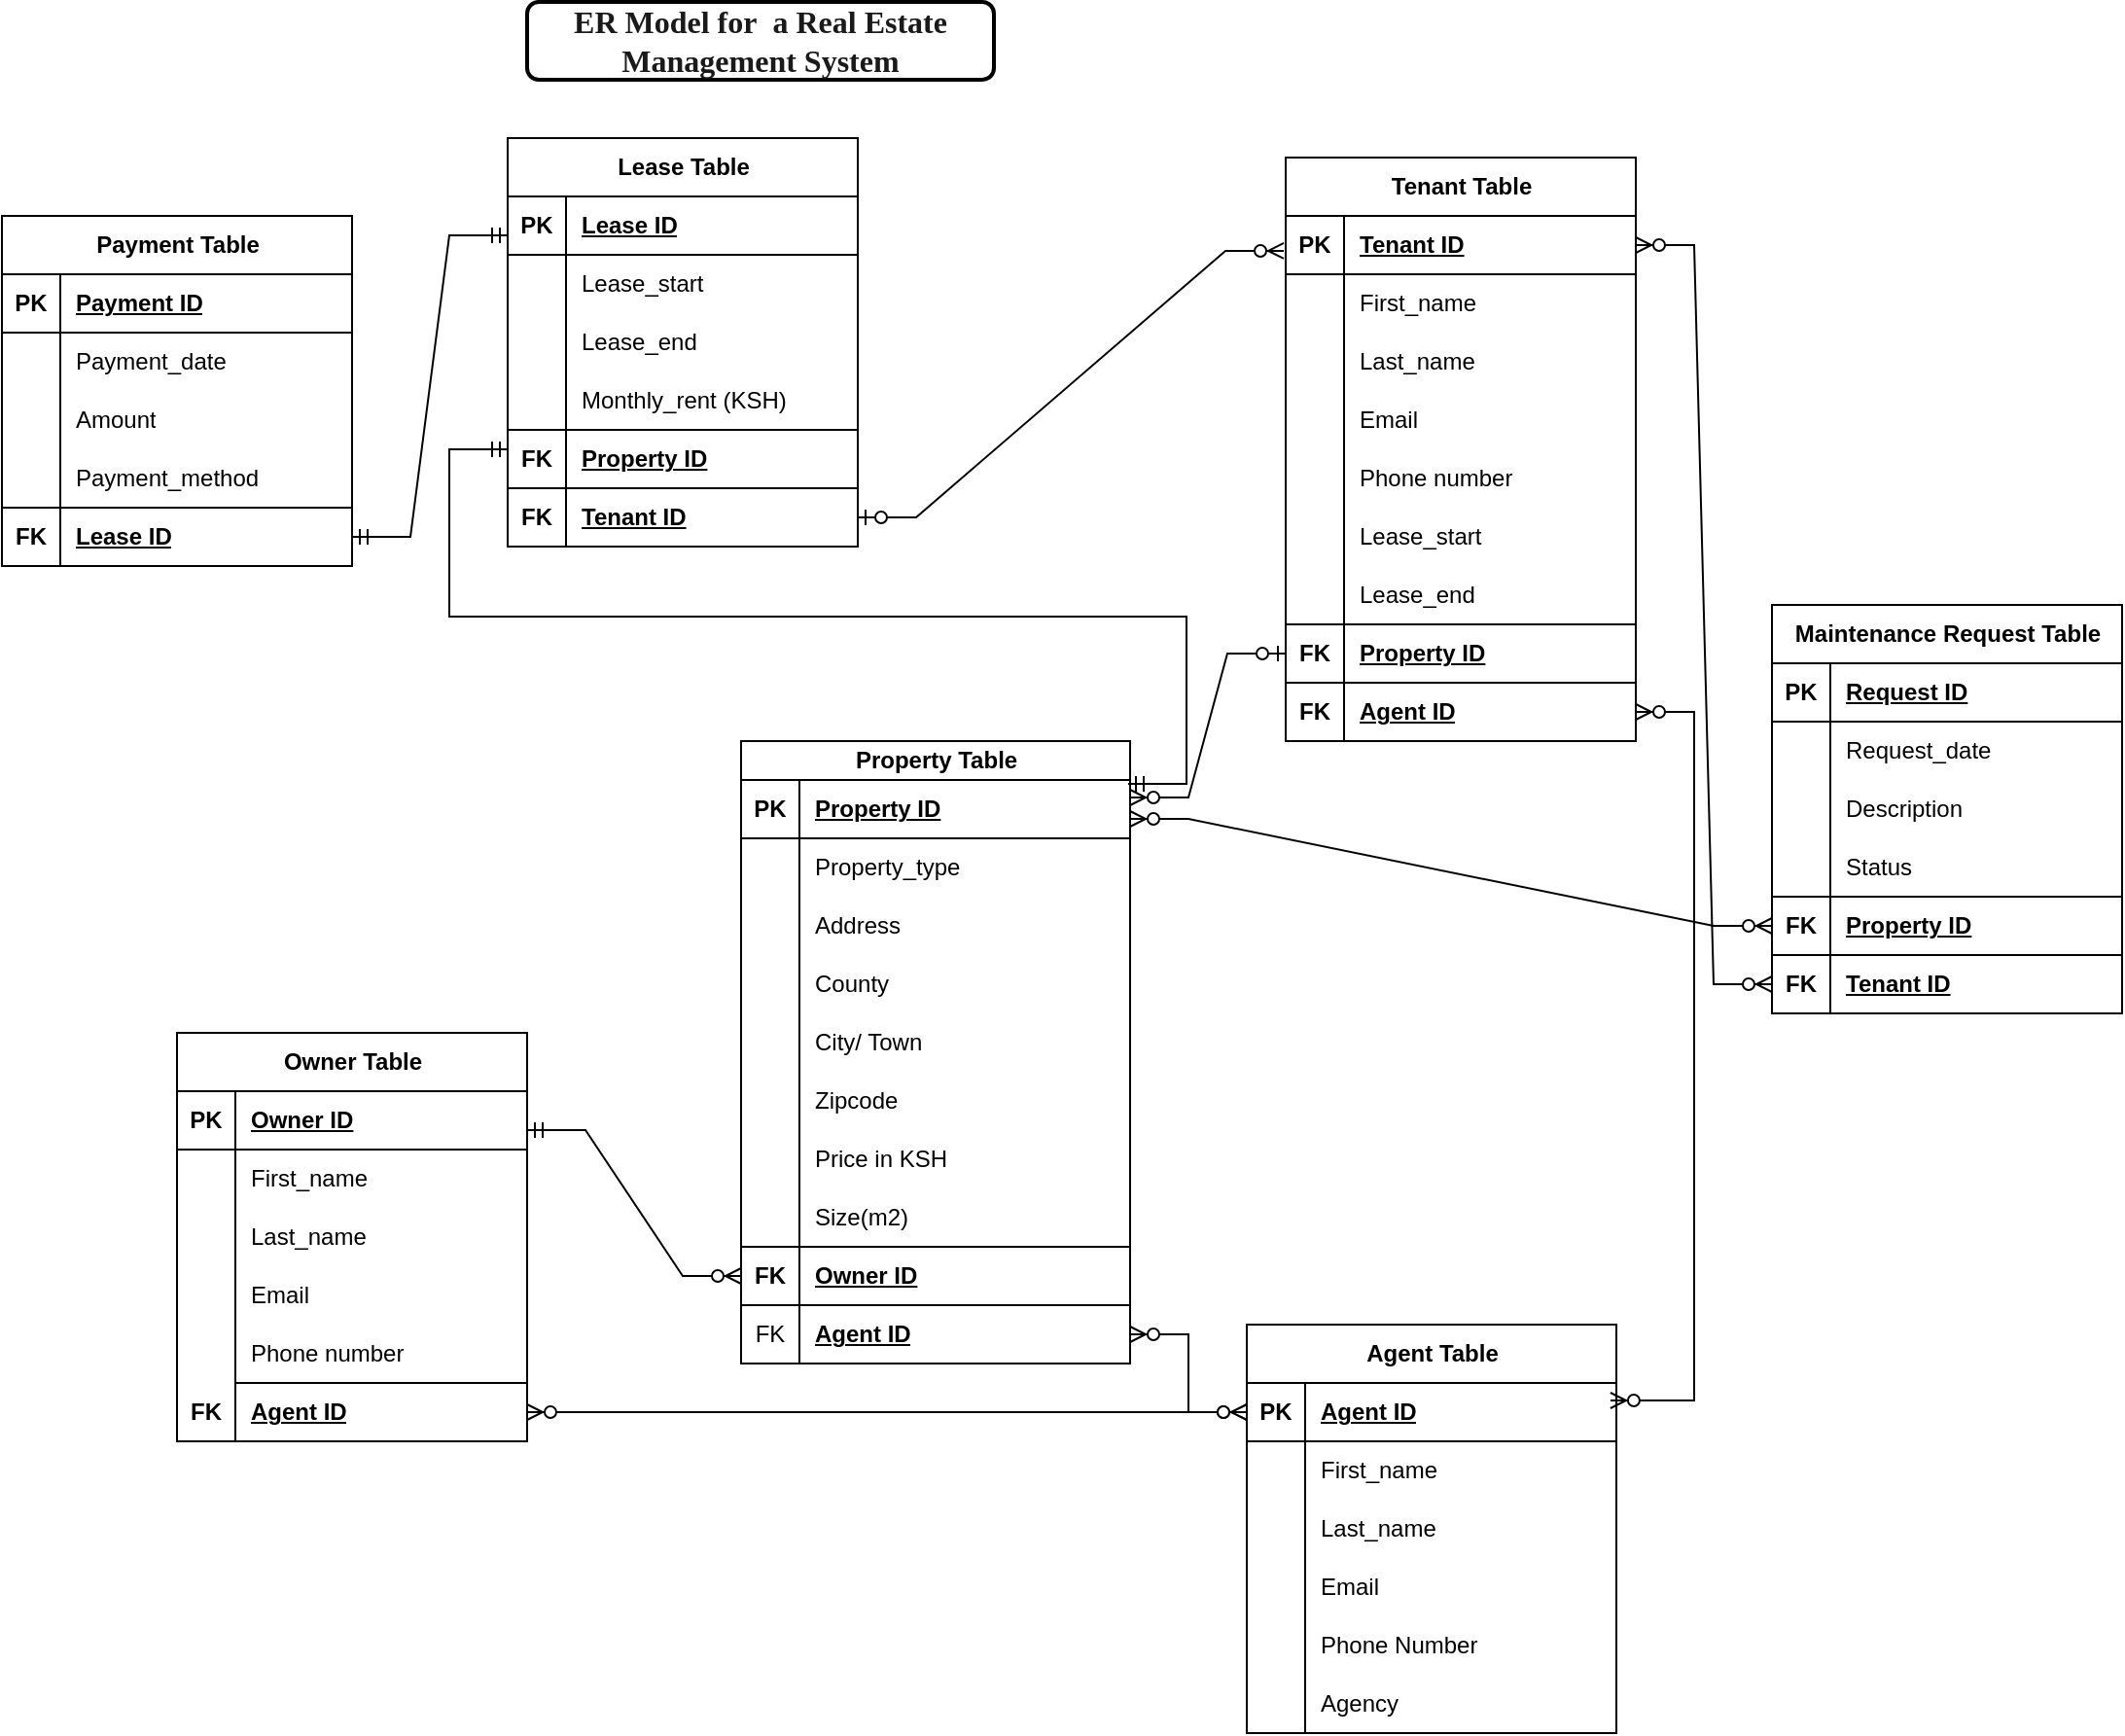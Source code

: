 <mxfile version="24.8.2">
  <diagram name="Page-1" id="UoeVk6RG-NFgn-PGUuKq">
    <mxGraphModel dx="1120" dy="3018" grid="1" gridSize="10" guides="1" tooltips="1" connect="1" arrows="1" fold="1" page="1" pageScale="1" pageWidth="1100" pageHeight="850" math="0" shadow="0">
      <root>
        <mxCell id="0" />
        <mxCell id="1" parent="0" />
        <mxCell id="qhLGTFf8GwA4wBO3YEkI-28" value="&lt;b&gt;&lt;font style=&quot;font-size: 16px;&quot; face=&quot;Times New Roman&quot; color=&quot;#1a1a1a&quot;&gt;ER Model for&amp;nbsp; a Real Estate Management System&lt;/font&gt;&lt;/b&gt;" style="text;align=center;html=1;verticalAlign=middle;whiteSpace=wrap;rounded=1;strokeColor=default;strokeWidth=2;" parent="1" vertex="1">
          <mxGeometry x="290" y="-2160" width="240" height="40" as="geometry" />
        </mxCell>
        <mxCell id="qhLGTFf8GwA4wBO3YEkI-51" value="" style="shape=tableRow;horizontal=0;startSize=0;swimlaneHead=0;swimlaneBody=0;fillColor=none;collapsible=0;dropTarget=0;points=[[0,0.5],[1,0.5]];portConstraint=eastwest;top=0;left=0;right=0;bottom=0;" parent="1" vertex="1">
          <mxGeometry x="550" y="-2130" width="180" height="30" as="geometry" />
        </mxCell>
        <mxCell id="qhLGTFf8GwA4wBO3YEkI-52" value="" style="shape=partialRectangle;connectable=0;fillColor=none;top=0;left=0;bottom=0;right=0;editable=1;overflow=hidden;whiteSpace=wrap;html=1;" parent="qhLGTFf8GwA4wBO3YEkI-51" vertex="1">
          <mxGeometry width="30" height="30" as="geometry">
            <mxRectangle width="30" height="30" as="alternateBounds" />
          </mxGeometry>
        </mxCell>
        <mxCell id="qhLGTFf8GwA4wBO3YEkI-54" value="" style="shape=tableRow;horizontal=0;startSize=0;swimlaneHead=0;swimlaneBody=0;fillColor=none;collapsible=0;dropTarget=0;points=[[0,0.5],[1,0.5]];portConstraint=eastwest;top=0;left=0;right=0;bottom=0;" parent="1" vertex="1">
          <mxGeometry x="600" y="-2060" width="180" height="30" as="geometry" />
        </mxCell>
        <mxCell id="qhLGTFf8GwA4wBO3YEkI-63" value="Property Table" style="shape=table;startSize=20;container=1;collapsible=1;childLayout=tableLayout;fixedRows=1;rowLines=0;fontStyle=1;align=center;resizeLast=1;html=1;" parent="1" vertex="1">
          <mxGeometry x="400" y="-1780" width="200" height="320" as="geometry" />
        </mxCell>
        <mxCell id="qhLGTFf8GwA4wBO3YEkI-257" value="" style="shape=tableRow;horizontal=0;startSize=0;swimlaneHead=0;swimlaneBody=0;fillColor=none;collapsible=0;dropTarget=0;points=[[0,0.5],[1,0.5]];portConstraint=eastwest;top=0;left=0;right=0;bottom=1;" parent="qhLGTFf8GwA4wBO3YEkI-63" vertex="1">
          <mxGeometry y="20" width="200" height="30" as="geometry" />
        </mxCell>
        <mxCell id="qhLGTFf8GwA4wBO3YEkI-258" value="PK" style="shape=partialRectangle;connectable=0;fillColor=none;top=0;left=0;bottom=0;right=0;fontStyle=1;overflow=hidden;whiteSpace=wrap;html=1;" parent="qhLGTFf8GwA4wBO3YEkI-257" vertex="1">
          <mxGeometry width="30" height="30" as="geometry">
            <mxRectangle width="30" height="30" as="alternateBounds" />
          </mxGeometry>
        </mxCell>
        <mxCell id="qhLGTFf8GwA4wBO3YEkI-259" value="Property ID" style="shape=partialRectangle;connectable=0;fillColor=none;top=0;left=0;bottom=0;right=0;align=left;spacingLeft=6;fontStyle=5;overflow=hidden;whiteSpace=wrap;html=1;" parent="qhLGTFf8GwA4wBO3YEkI-257" vertex="1">
          <mxGeometry x="30" width="170" height="30" as="geometry">
            <mxRectangle width="170" height="30" as="alternateBounds" />
          </mxGeometry>
        </mxCell>
        <mxCell id="qhLGTFf8GwA4wBO3YEkI-73" value="" style="shape=tableRow;horizontal=0;startSize=0;swimlaneHead=0;swimlaneBody=0;fillColor=none;collapsible=0;dropTarget=0;points=[[0,0.5],[1,0.5]];portConstraint=eastwest;top=0;left=0;right=0;bottom=0;" parent="qhLGTFf8GwA4wBO3YEkI-63" vertex="1">
          <mxGeometry y="50" width="200" height="30" as="geometry" />
        </mxCell>
        <mxCell id="qhLGTFf8GwA4wBO3YEkI-74" value="" style="shape=partialRectangle;connectable=0;fillColor=none;top=0;left=0;bottom=0;right=0;editable=1;overflow=hidden;whiteSpace=wrap;html=1;" parent="qhLGTFf8GwA4wBO3YEkI-73" vertex="1">
          <mxGeometry width="30" height="30" as="geometry">
            <mxRectangle width="30" height="30" as="alternateBounds" />
          </mxGeometry>
        </mxCell>
        <mxCell id="qhLGTFf8GwA4wBO3YEkI-75" value="Property_type" style="shape=partialRectangle;connectable=0;fillColor=none;top=0;left=0;bottom=0;right=0;align=left;spacingLeft=6;overflow=hidden;whiteSpace=wrap;html=1;" parent="qhLGTFf8GwA4wBO3YEkI-73" vertex="1">
          <mxGeometry x="30" width="170" height="30" as="geometry">
            <mxRectangle width="170" height="30" as="alternateBounds" />
          </mxGeometry>
        </mxCell>
        <mxCell id="qhLGTFf8GwA4wBO3YEkI-76" style="shape=tableRow;horizontal=0;startSize=0;swimlaneHead=0;swimlaneBody=0;fillColor=none;collapsible=0;dropTarget=0;points=[[0,0.5],[1,0.5]];portConstraint=eastwest;top=0;left=0;right=0;bottom=0;" parent="qhLGTFf8GwA4wBO3YEkI-63" vertex="1">
          <mxGeometry y="80" width="200" height="30" as="geometry" />
        </mxCell>
        <mxCell id="qhLGTFf8GwA4wBO3YEkI-77" style="shape=partialRectangle;connectable=0;fillColor=none;top=0;left=0;bottom=0;right=0;editable=1;overflow=hidden;whiteSpace=wrap;html=1;" parent="qhLGTFf8GwA4wBO3YEkI-76" vertex="1">
          <mxGeometry width="30" height="30" as="geometry">
            <mxRectangle width="30" height="30" as="alternateBounds" />
          </mxGeometry>
        </mxCell>
        <mxCell id="qhLGTFf8GwA4wBO3YEkI-78" value="Address" style="shape=partialRectangle;connectable=0;fillColor=none;top=0;left=0;bottom=0;right=0;align=left;spacingLeft=6;overflow=hidden;whiteSpace=wrap;html=1;" parent="qhLGTFf8GwA4wBO3YEkI-76" vertex="1">
          <mxGeometry x="30" width="170" height="30" as="geometry">
            <mxRectangle width="170" height="30" as="alternateBounds" />
          </mxGeometry>
        </mxCell>
        <mxCell id="qhLGTFf8GwA4wBO3YEkI-79" style="shape=tableRow;horizontal=0;startSize=0;swimlaneHead=0;swimlaneBody=0;fillColor=none;collapsible=0;dropTarget=0;points=[[0,0.5],[1,0.5]];portConstraint=eastwest;top=0;left=0;right=0;bottom=0;" parent="qhLGTFf8GwA4wBO3YEkI-63" vertex="1">
          <mxGeometry y="110" width="200" height="30" as="geometry" />
        </mxCell>
        <mxCell id="qhLGTFf8GwA4wBO3YEkI-80" style="shape=partialRectangle;connectable=0;fillColor=none;top=0;left=0;bottom=0;right=0;editable=1;overflow=hidden;whiteSpace=wrap;html=1;" parent="qhLGTFf8GwA4wBO3YEkI-79" vertex="1">
          <mxGeometry width="30" height="30" as="geometry">
            <mxRectangle width="30" height="30" as="alternateBounds" />
          </mxGeometry>
        </mxCell>
        <mxCell id="qhLGTFf8GwA4wBO3YEkI-81" value="County" style="shape=partialRectangle;connectable=0;fillColor=none;top=0;left=0;bottom=0;right=0;align=left;spacingLeft=6;overflow=hidden;whiteSpace=wrap;html=1;" parent="qhLGTFf8GwA4wBO3YEkI-79" vertex="1">
          <mxGeometry x="30" width="170" height="30" as="geometry">
            <mxRectangle width="170" height="30" as="alternateBounds" />
          </mxGeometry>
        </mxCell>
        <mxCell id="qhLGTFf8GwA4wBO3YEkI-94" style="shape=tableRow;horizontal=0;startSize=0;swimlaneHead=0;swimlaneBody=0;fillColor=none;collapsible=0;dropTarget=0;points=[[0,0.5],[1,0.5]];portConstraint=eastwest;top=0;left=0;right=0;bottom=0;" parent="qhLGTFf8GwA4wBO3YEkI-63" vertex="1">
          <mxGeometry y="140" width="200" height="30" as="geometry" />
        </mxCell>
        <mxCell id="qhLGTFf8GwA4wBO3YEkI-95" style="shape=partialRectangle;connectable=0;fillColor=none;top=0;left=0;bottom=0;right=0;editable=1;overflow=hidden;whiteSpace=wrap;html=1;" parent="qhLGTFf8GwA4wBO3YEkI-94" vertex="1">
          <mxGeometry width="30" height="30" as="geometry">
            <mxRectangle width="30" height="30" as="alternateBounds" />
          </mxGeometry>
        </mxCell>
        <mxCell id="qhLGTFf8GwA4wBO3YEkI-96" value="City/ Town" style="shape=partialRectangle;connectable=0;fillColor=none;top=0;left=0;bottom=0;right=0;align=left;spacingLeft=6;overflow=hidden;whiteSpace=wrap;html=1;" parent="qhLGTFf8GwA4wBO3YEkI-94" vertex="1">
          <mxGeometry x="30" width="170" height="30" as="geometry">
            <mxRectangle width="170" height="30" as="alternateBounds" />
          </mxGeometry>
        </mxCell>
        <mxCell id="qhLGTFf8GwA4wBO3YEkI-91" style="shape=tableRow;horizontal=0;startSize=0;swimlaneHead=0;swimlaneBody=0;fillColor=none;collapsible=0;dropTarget=0;points=[[0,0.5],[1,0.5]];portConstraint=eastwest;top=0;left=0;right=0;bottom=0;" parent="qhLGTFf8GwA4wBO3YEkI-63" vertex="1">
          <mxGeometry y="170" width="200" height="30" as="geometry" />
        </mxCell>
        <mxCell id="qhLGTFf8GwA4wBO3YEkI-92" style="shape=partialRectangle;connectable=0;fillColor=none;top=0;left=0;bottom=0;right=0;editable=1;overflow=hidden;whiteSpace=wrap;html=1;" parent="qhLGTFf8GwA4wBO3YEkI-91" vertex="1">
          <mxGeometry width="30" height="30" as="geometry">
            <mxRectangle width="30" height="30" as="alternateBounds" />
          </mxGeometry>
        </mxCell>
        <mxCell id="qhLGTFf8GwA4wBO3YEkI-93" value="Zipcode" style="shape=partialRectangle;connectable=0;fillColor=none;top=0;left=0;bottom=0;right=0;align=left;spacingLeft=6;overflow=hidden;whiteSpace=wrap;html=1;" parent="qhLGTFf8GwA4wBO3YEkI-91" vertex="1">
          <mxGeometry x="30" width="170" height="30" as="geometry">
            <mxRectangle width="170" height="30" as="alternateBounds" />
          </mxGeometry>
        </mxCell>
        <mxCell id="qhLGTFf8GwA4wBO3YEkI-88" style="shape=tableRow;horizontal=0;startSize=0;swimlaneHead=0;swimlaneBody=0;fillColor=none;collapsible=0;dropTarget=0;points=[[0,0.5],[1,0.5]];portConstraint=eastwest;top=0;left=0;right=0;bottom=0;" parent="qhLGTFf8GwA4wBO3YEkI-63" vertex="1">
          <mxGeometry y="200" width="200" height="30" as="geometry" />
        </mxCell>
        <mxCell id="qhLGTFf8GwA4wBO3YEkI-89" style="shape=partialRectangle;connectable=0;fillColor=none;top=0;left=0;bottom=0;right=0;editable=1;overflow=hidden;whiteSpace=wrap;html=1;" parent="qhLGTFf8GwA4wBO3YEkI-88" vertex="1">
          <mxGeometry width="30" height="30" as="geometry">
            <mxRectangle width="30" height="30" as="alternateBounds" />
          </mxGeometry>
        </mxCell>
        <mxCell id="qhLGTFf8GwA4wBO3YEkI-90" value="Price in KSH" style="shape=partialRectangle;connectable=0;fillColor=none;top=0;left=0;bottom=0;right=0;align=left;spacingLeft=6;overflow=hidden;whiteSpace=wrap;html=1;" parent="qhLGTFf8GwA4wBO3YEkI-88" vertex="1">
          <mxGeometry x="30" width="170" height="30" as="geometry">
            <mxRectangle width="170" height="30" as="alternateBounds" />
          </mxGeometry>
        </mxCell>
        <mxCell id="qhLGTFf8GwA4wBO3YEkI-85" style="shape=tableRow;horizontal=0;startSize=0;swimlaneHead=0;swimlaneBody=0;fillColor=none;collapsible=0;dropTarget=0;points=[[0,0.5],[1,0.5]];portConstraint=eastwest;top=0;left=0;right=0;bottom=0;" parent="qhLGTFf8GwA4wBO3YEkI-63" vertex="1">
          <mxGeometry y="230" width="200" height="30" as="geometry" />
        </mxCell>
        <mxCell id="qhLGTFf8GwA4wBO3YEkI-86" style="shape=partialRectangle;connectable=0;fillColor=none;top=0;left=0;bottom=0;right=0;editable=1;overflow=hidden;whiteSpace=wrap;html=1;" parent="qhLGTFf8GwA4wBO3YEkI-85" vertex="1">
          <mxGeometry width="30" height="30" as="geometry">
            <mxRectangle width="30" height="30" as="alternateBounds" />
          </mxGeometry>
        </mxCell>
        <mxCell id="qhLGTFf8GwA4wBO3YEkI-87" value="Size(m2)" style="shape=partialRectangle;connectable=0;fillColor=none;top=0;left=0;bottom=0;right=0;align=left;spacingLeft=6;overflow=hidden;whiteSpace=wrap;html=1;" parent="qhLGTFf8GwA4wBO3YEkI-85" vertex="1">
          <mxGeometry x="30" width="170" height="30" as="geometry">
            <mxRectangle width="170" height="30" as="alternateBounds" />
          </mxGeometry>
        </mxCell>
        <mxCell id="qhLGTFf8GwA4wBO3YEkI-156" style="shape=tableRow;horizontal=0;startSize=0;swimlaneHead=0;swimlaneBody=0;fillColor=none;collapsible=0;dropTarget=0;points=[[0,0.5],[1,0.5]];portConstraint=eastwest;top=0;left=0;right=0;bottom=0;" parent="qhLGTFf8GwA4wBO3YEkI-63" vertex="1">
          <mxGeometry y="260" width="200" height="30" as="geometry" />
        </mxCell>
        <mxCell id="qhLGTFf8GwA4wBO3YEkI-157" value="&lt;b&gt;FK&lt;/b&gt;" style="shape=partialRectangle;connectable=0;fillColor=none;top=1;left=0;bottom=0;right=0;editable=1;overflow=hidden;whiteSpace=wrap;html=1;" parent="qhLGTFf8GwA4wBO3YEkI-156" vertex="1">
          <mxGeometry width="30" height="30" as="geometry">
            <mxRectangle width="30" height="30" as="alternateBounds" />
          </mxGeometry>
        </mxCell>
        <mxCell id="qhLGTFf8GwA4wBO3YEkI-158" value="&lt;b&gt;&lt;u&gt;Owner ID&lt;/u&gt;&lt;/b&gt;" style="shape=partialRectangle;connectable=0;fillColor=none;top=1;left=0;bottom=0;right=0;align=left;spacingLeft=6;overflow=hidden;whiteSpace=wrap;html=1;" parent="qhLGTFf8GwA4wBO3YEkI-156" vertex="1">
          <mxGeometry x="30" width="170" height="30" as="geometry">
            <mxRectangle width="170" height="30" as="alternateBounds" />
          </mxGeometry>
        </mxCell>
        <mxCell id="qhLGTFf8GwA4wBO3YEkI-153" style="shape=tableRow;horizontal=0;startSize=0;swimlaneHead=0;swimlaneBody=0;fillColor=none;collapsible=0;dropTarget=0;points=[[0,0.5],[1,0.5]];portConstraint=eastwest;top=0;left=0;right=0;bottom=0;" parent="qhLGTFf8GwA4wBO3YEkI-63" vertex="1">
          <mxGeometry y="290" width="200" height="30" as="geometry" />
        </mxCell>
        <mxCell id="qhLGTFf8GwA4wBO3YEkI-154" value="FK" style="shape=partialRectangle;connectable=0;fillColor=none;top=1;left=0;bottom=0;right=0;editable=1;overflow=hidden;whiteSpace=wrap;html=1;" parent="qhLGTFf8GwA4wBO3YEkI-153" vertex="1">
          <mxGeometry width="30" height="30" as="geometry">
            <mxRectangle width="30" height="30" as="alternateBounds" />
          </mxGeometry>
        </mxCell>
        <mxCell id="qhLGTFf8GwA4wBO3YEkI-155" value="&lt;b&gt;&lt;u&gt;Agent ID&lt;/u&gt;&lt;/b&gt;" style="shape=partialRectangle;connectable=0;fillColor=none;top=1;left=0;bottom=0;right=0;align=left;spacingLeft=6;overflow=hidden;whiteSpace=wrap;html=1;" parent="qhLGTFf8GwA4wBO3YEkI-153" vertex="1">
          <mxGeometry x="30" width="170" height="30" as="geometry">
            <mxRectangle width="170" height="30" as="alternateBounds" />
          </mxGeometry>
        </mxCell>
        <mxCell id="qhLGTFf8GwA4wBO3YEkI-97" value="Owner Table" style="shape=table;startSize=30;container=1;collapsible=1;childLayout=tableLayout;fixedRows=1;rowLines=0;fontStyle=1;align=center;resizeLast=1;html=1;" parent="1" vertex="1">
          <mxGeometry x="110" y="-1630" width="180" height="210" as="geometry" />
        </mxCell>
        <mxCell id="qhLGTFf8GwA4wBO3YEkI-98" value="" style="shape=tableRow;horizontal=0;startSize=0;swimlaneHead=0;swimlaneBody=0;fillColor=none;collapsible=0;dropTarget=0;points=[[0,0.5],[1,0.5]];portConstraint=eastwest;top=0;left=0;right=0;bottom=1;" parent="qhLGTFf8GwA4wBO3YEkI-97" vertex="1">
          <mxGeometry y="30" width="180" height="30" as="geometry" />
        </mxCell>
        <mxCell id="qhLGTFf8GwA4wBO3YEkI-99" value="PK" style="shape=partialRectangle;connectable=0;fillColor=none;top=0;left=0;bottom=0;right=0;fontStyle=1;overflow=hidden;whiteSpace=wrap;html=1;" parent="qhLGTFf8GwA4wBO3YEkI-98" vertex="1">
          <mxGeometry width="30" height="30" as="geometry">
            <mxRectangle width="30" height="30" as="alternateBounds" />
          </mxGeometry>
        </mxCell>
        <mxCell id="qhLGTFf8GwA4wBO3YEkI-100" value="Owner ID" style="shape=partialRectangle;connectable=0;fillColor=none;top=0;left=0;bottom=0;right=0;align=left;spacingLeft=6;fontStyle=5;overflow=hidden;whiteSpace=wrap;html=1;" parent="qhLGTFf8GwA4wBO3YEkI-98" vertex="1">
          <mxGeometry x="30" width="150" height="30" as="geometry">
            <mxRectangle width="150" height="30" as="alternateBounds" />
          </mxGeometry>
        </mxCell>
        <mxCell id="qhLGTFf8GwA4wBO3YEkI-101" value="" style="shape=tableRow;horizontal=0;startSize=0;swimlaneHead=0;swimlaneBody=0;fillColor=none;collapsible=0;dropTarget=0;points=[[0,0.5],[1,0.5]];portConstraint=eastwest;top=0;left=0;right=0;bottom=0;" parent="qhLGTFf8GwA4wBO3YEkI-97" vertex="1">
          <mxGeometry y="60" width="180" height="30" as="geometry" />
        </mxCell>
        <mxCell id="qhLGTFf8GwA4wBO3YEkI-102" value="" style="shape=partialRectangle;connectable=0;fillColor=none;top=0;left=0;bottom=0;right=0;editable=1;overflow=hidden;whiteSpace=wrap;html=1;" parent="qhLGTFf8GwA4wBO3YEkI-101" vertex="1">
          <mxGeometry width="30" height="30" as="geometry">
            <mxRectangle width="30" height="30" as="alternateBounds" />
          </mxGeometry>
        </mxCell>
        <mxCell id="qhLGTFf8GwA4wBO3YEkI-103" value="First_name" style="shape=partialRectangle;connectable=0;fillColor=none;top=0;left=0;bottom=0;right=0;align=left;spacingLeft=6;overflow=hidden;whiteSpace=wrap;html=1;" parent="qhLGTFf8GwA4wBO3YEkI-101" vertex="1">
          <mxGeometry x="30" width="150" height="30" as="geometry">
            <mxRectangle width="150" height="30" as="alternateBounds" />
          </mxGeometry>
        </mxCell>
        <mxCell id="qhLGTFf8GwA4wBO3YEkI-104" value="" style="shape=tableRow;horizontal=0;startSize=0;swimlaneHead=0;swimlaneBody=0;fillColor=none;collapsible=0;dropTarget=0;points=[[0,0.5],[1,0.5]];portConstraint=eastwest;top=0;left=0;right=0;bottom=0;" parent="qhLGTFf8GwA4wBO3YEkI-97" vertex="1">
          <mxGeometry y="90" width="180" height="30" as="geometry" />
        </mxCell>
        <mxCell id="qhLGTFf8GwA4wBO3YEkI-105" value="" style="shape=partialRectangle;connectable=0;fillColor=none;top=0;left=0;bottom=0;right=0;editable=1;overflow=hidden;whiteSpace=wrap;html=1;" parent="qhLGTFf8GwA4wBO3YEkI-104" vertex="1">
          <mxGeometry width="30" height="30" as="geometry">
            <mxRectangle width="30" height="30" as="alternateBounds" />
          </mxGeometry>
        </mxCell>
        <mxCell id="qhLGTFf8GwA4wBO3YEkI-106" value="Last_name" style="shape=partialRectangle;connectable=0;fillColor=none;top=0;left=0;bottom=0;right=0;align=left;spacingLeft=6;overflow=hidden;whiteSpace=wrap;html=1;" parent="qhLGTFf8GwA4wBO3YEkI-104" vertex="1">
          <mxGeometry x="30" width="150" height="30" as="geometry">
            <mxRectangle width="150" height="30" as="alternateBounds" />
          </mxGeometry>
        </mxCell>
        <mxCell id="qhLGTFf8GwA4wBO3YEkI-107" value="" style="shape=tableRow;horizontal=0;startSize=0;swimlaneHead=0;swimlaneBody=0;fillColor=none;collapsible=0;dropTarget=0;points=[[0,0.5],[1,0.5]];portConstraint=eastwest;top=0;left=0;right=0;bottom=0;" parent="qhLGTFf8GwA4wBO3YEkI-97" vertex="1">
          <mxGeometry y="120" width="180" height="30" as="geometry" />
        </mxCell>
        <mxCell id="qhLGTFf8GwA4wBO3YEkI-108" value="" style="shape=partialRectangle;connectable=0;fillColor=none;top=0;left=0;bottom=0;right=0;editable=1;overflow=hidden;whiteSpace=wrap;html=1;" parent="qhLGTFf8GwA4wBO3YEkI-107" vertex="1">
          <mxGeometry width="30" height="30" as="geometry">
            <mxRectangle width="30" height="30" as="alternateBounds" />
          </mxGeometry>
        </mxCell>
        <mxCell id="qhLGTFf8GwA4wBO3YEkI-109" value="Email" style="shape=partialRectangle;connectable=0;fillColor=none;top=0;left=0;bottom=0;right=0;align=left;spacingLeft=6;overflow=hidden;whiteSpace=wrap;html=1;" parent="qhLGTFf8GwA4wBO3YEkI-107" vertex="1">
          <mxGeometry x="30" width="150" height="30" as="geometry">
            <mxRectangle width="150" height="30" as="alternateBounds" />
          </mxGeometry>
        </mxCell>
        <mxCell id="qhLGTFf8GwA4wBO3YEkI-116" style="shape=tableRow;horizontal=0;startSize=0;swimlaneHead=0;swimlaneBody=0;fillColor=none;collapsible=0;dropTarget=0;points=[[0,0.5],[1,0.5]];portConstraint=eastwest;top=0;left=0;right=0;bottom=0;" parent="qhLGTFf8GwA4wBO3YEkI-97" vertex="1">
          <mxGeometry y="150" width="180" height="30" as="geometry" />
        </mxCell>
        <mxCell id="qhLGTFf8GwA4wBO3YEkI-117" style="shape=partialRectangle;connectable=0;fillColor=none;top=0;left=0;bottom=0;right=0;editable=1;overflow=hidden;whiteSpace=wrap;html=1;" parent="qhLGTFf8GwA4wBO3YEkI-116" vertex="1">
          <mxGeometry width="30" height="30" as="geometry">
            <mxRectangle width="30" height="30" as="alternateBounds" />
          </mxGeometry>
        </mxCell>
        <mxCell id="qhLGTFf8GwA4wBO3YEkI-118" value="Phone number" style="shape=partialRectangle;connectable=0;fillColor=none;top=0;left=0;bottom=0;right=0;align=left;spacingLeft=6;overflow=hidden;whiteSpace=wrap;html=1;" parent="qhLGTFf8GwA4wBO3YEkI-116" vertex="1">
          <mxGeometry x="30" width="150" height="30" as="geometry">
            <mxRectangle width="150" height="30" as="alternateBounds" />
          </mxGeometry>
        </mxCell>
        <mxCell id="qhLGTFf8GwA4wBO3YEkI-119" style="shape=tableRow;horizontal=0;startSize=0;swimlaneHead=0;swimlaneBody=0;fillColor=none;collapsible=0;dropTarget=0;points=[[0,0.5],[1,0.5]];portConstraint=eastwest;top=0;left=0;right=0;bottom=0;" parent="qhLGTFf8GwA4wBO3YEkI-97" vertex="1">
          <mxGeometry y="180" width="180" height="30" as="geometry" />
        </mxCell>
        <mxCell id="qhLGTFf8GwA4wBO3YEkI-120" value="&lt;b&gt;FK&lt;/b&gt;" style="shape=partialRectangle;connectable=0;fillColor=none;top=0;left=0;bottom=0;right=0;editable=1;overflow=hidden;whiteSpace=wrap;html=1;" parent="qhLGTFf8GwA4wBO3YEkI-119" vertex="1">
          <mxGeometry width="30" height="30" as="geometry">
            <mxRectangle width="30" height="30" as="alternateBounds" />
          </mxGeometry>
        </mxCell>
        <mxCell id="qhLGTFf8GwA4wBO3YEkI-121" value="&lt;b&gt;&lt;u&gt;Agent ID&lt;/u&gt;&lt;/b&gt;" style="shape=partialRectangle;connectable=0;fillColor=none;top=1;left=0;bottom=0;right=0;align=left;spacingLeft=6;overflow=hidden;whiteSpace=wrap;html=1;" parent="qhLGTFf8GwA4wBO3YEkI-119" vertex="1">
          <mxGeometry x="30" width="150" height="30" as="geometry">
            <mxRectangle width="150" height="30" as="alternateBounds" />
          </mxGeometry>
        </mxCell>
        <mxCell id="qhLGTFf8GwA4wBO3YEkI-125" value="Tenant Table" style="shape=table;startSize=30;container=1;collapsible=1;childLayout=tableLayout;fixedRows=1;rowLines=0;fontStyle=1;align=center;resizeLast=1;html=1;" parent="1" vertex="1">
          <mxGeometry x="680" y="-2080" width="180" height="300" as="geometry" />
        </mxCell>
        <mxCell id="qhLGTFf8GwA4wBO3YEkI-126" value="" style="shape=tableRow;horizontal=0;startSize=0;swimlaneHead=0;swimlaneBody=0;fillColor=none;collapsible=0;dropTarget=0;points=[[0,0.5],[1,0.5]];portConstraint=eastwest;top=0;left=0;right=0;bottom=1;" parent="qhLGTFf8GwA4wBO3YEkI-125" vertex="1">
          <mxGeometry y="30" width="180" height="30" as="geometry" />
        </mxCell>
        <mxCell id="qhLGTFf8GwA4wBO3YEkI-127" value="PK" style="shape=partialRectangle;connectable=0;fillColor=none;top=0;left=0;bottom=0;right=0;fontStyle=1;overflow=hidden;whiteSpace=wrap;html=1;" parent="qhLGTFf8GwA4wBO3YEkI-126" vertex="1">
          <mxGeometry width="30" height="30" as="geometry">
            <mxRectangle width="30" height="30" as="alternateBounds" />
          </mxGeometry>
        </mxCell>
        <mxCell id="qhLGTFf8GwA4wBO3YEkI-128" value="Tenant ID" style="shape=partialRectangle;connectable=0;fillColor=none;top=0;left=0;bottom=0;right=0;align=left;spacingLeft=6;fontStyle=5;overflow=hidden;whiteSpace=wrap;html=1;" parent="qhLGTFf8GwA4wBO3YEkI-126" vertex="1">
          <mxGeometry x="30" width="150" height="30" as="geometry">
            <mxRectangle width="150" height="30" as="alternateBounds" />
          </mxGeometry>
        </mxCell>
        <mxCell id="qhLGTFf8GwA4wBO3YEkI-129" value="" style="shape=tableRow;horizontal=0;startSize=0;swimlaneHead=0;swimlaneBody=0;fillColor=none;collapsible=0;dropTarget=0;points=[[0,0.5],[1,0.5]];portConstraint=eastwest;top=0;left=0;right=0;bottom=0;" parent="qhLGTFf8GwA4wBO3YEkI-125" vertex="1">
          <mxGeometry y="60" width="180" height="30" as="geometry" />
        </mxCell>
        <mxCell id="qhLGTFf8GwA4wBO3YEkI-130" value="" style="shape=partialRectangle;connectable=0;fillColor=none;top=0;left=0;bottom=0;right=0;editable=1;overflow=hidden;whiteSpace=wrap;html=1;" parent="qhLGTFf8GwA4wBO3YEkI-129" vertex="1">
          <mxGeometry width="30" height="30" as="geometry">
            <mxRectangle width="30" height="30" as="alternateBounds" />
          </mxGeometry>
        </mxCell>
        <mxCell id="qhLGTFf8GwA4wBO3YEkI-131" value="First_name" style="shape=partialRectangle;connectable=0;fillColor=none;top=0;left=0;bottom=0;right=0;align=left;spacingLeft=6;overflow=hidden;whiteSpace=wrap;html=1;" parent="qhLGTFf8GwA4wBO3YEkI-129" vertex="1">
          <mxGeometry x="30" width="150" height="30" as="geometry">
            <mxRectangle width="150" height="30" as="alternateBounds" />
          </mxGeometry>
        </mxCell>
        <mxCell id="qhLGTFf8GwA4wBO3YEkI-132" value="" style="shape=tableRow;horizontal=0;startSize=0;swimlaneHead=0;swimlaneBody=0;fillColor=none;collapsible=0;dropTarget=0;points=[[0,0.5],[1,0.5]];portConstraint=eastwest;top=0;left=0;right=0;bottom=0;" parent="qhLGTFf8GwA4wBO3YEkI-125" vertex="1">
          <mxGeometry y="90" width="180" height="30" as="geometry" />
        </mxCell>
        <mxCell id="qhLGTFf8GwA4wBO3YEkI-133" value="" style="shape=partialRectangle;connectable=0;fillColor=none;top=0;left=0;bottom=0;right=0;editable=1;overflow=hidden;whiteSpace=wrap;html=1;" parent="qhLGTFf8GwA4wBO3YEkI-132" vertex="1">
          <mxGeometry width="30" height="30" as="geometry">
            <mxRectangle width="30" height="30" as="alternateBounds" />
          </mxGeometry>
        </mxCell>
        <mxCell id="qhLGTFf8GwA4wBO3YEkI-134" value="Last_name" style="shape=partialRectangle;connectable=0;fillColor=none;top=0;left=0;bottom=0;right=0;align=left;spacingLeft=6;overflow=hidden;whiteSpace=wrap;html=1;" parent="qhLGTFf8GwA4wBO3YEkI-132" vertex="1">
          <mxGeometry x="30" width="150" height="30" as="geometry">
            <mxRectangle width="150" height="30" as="alternateBounds" />
          </mxGeometry>
        </mxCell>
        <mxCell id="qhLGTFf8GwA4wBO3YEkI-135" value="" style="shape=tableRow;horizontal=0;startSize=0;swimlaneHead=0;swimlaneBody=0;fillColor=none;collapsible=0;dropTarget=0;points=[[0,0.5],[1,0.5]];portConstraint=eastwest;top=0;left=0;right=0;bottom=0;" parent="qhLGTFf8GwA4wBO3YEkI-125" vertex="1">
          <mxGeometry y="120" width="180" height="30" as="geometry" />
        </mxCell>
        <mxCell id="qhLGTFf8GwA4wBO3YEkI-136" value="" style="shape=partialRectangle;connectable=0;fillColor=none;top=0;left=0;bottom=0;right=0;editable=1;overflow=hidden;whiteSpace=wrap;html=1;" parent="qhLGTFf8GwA4wBO3YEkI-135" vertex="1">
          <mxGeometry width="30" height="30" as="geometry">
            <mxRectangle width="30" height="30" as="alternateBounds" />
          </mxGeometry>
        </mxCell>
        <mxCell id="qhLGTFf8GwA4wBO3YEkI-137" value="Email" style="shape=partialRectangle;connectable=0;fillColor=none;top=0;left=0;bottom=0;right=0;align=left;spacingLeft=6;overflow=hidden;whiteSpace=wrap;html=1;" parent="qhLGTFf8GwA4wBO3YEkI-135" vertex="1">
          <mxGeometry x="30" width="150" height="30" as="geometry">
            <mxRectangle width="150" height="30" as="alternateBounds" />
          </mxGeometry>
        </mxCell>
        <mxCell id="qhLGTFf8GwA4wBO3YEkI-138" style="shape=tableRow;horizontal=0;startSize=0;swimlaneHead=0;swimlaneBody=0;fillColor=none;collapsible=0;dropTarget=0;points=[[0,0.5],[1,0.5]];portConstraint=eastwest;top=0;left=0;right=0;bottom=0;" parent="qhLGTFf8GwA4wBO3YEkI-125" vertex="1">
          <mxGeometry y="150" width="180" height="30" as="geometry" />
        </mxCell>
        <mxCell id="qhLGTFf8GwA4wBO3YEkI-139" style="shape=partialRectangle;connectable=0;fillColor=none;top=0;left=0;bottom=0;right=0;editable=1;overflow=hidden;whiteSpace=wrap;html=1;" parent="qhLGTFf8GwA4wBO3YEkI-138" vertex="1">
          <mxGeometry width="30" height="30" as="geometry">
            <mxRectangle width="30" height="30" as="alternateBounds" />
          </mxGeometry>
        </mxCell>
        <mxCell id="qhLGTFf8GwA4wBO3YEkI-140" value="Phone number" style="shape=partialRectangle;connectable=0;fillColor=none;top=0;left=0;bottom=0;right=0;align=left;spacingLeft=6;overflow=hidden;whiteSpace=wrap;html=1;" parent="qhLGTFf8GwA4wBO3YEkI-138" vertex="1">
          <mxGeometry x="30" width="150" height="30" as="geometry">
            <mxRectangle width="150" height="30" as="alternateBounds" />
          </mxGeometry>
        </mxCell>
        <mxCell id="qhLGTFf8GwA4wBO3YEkI-141" style="shape=tableRow;horizontal=0;startSize=0;swimlaneHead=0;swimlaneBody=0;fillColor=none;collapsible=0;dropTarget=0;points=[[0,0.5],[1,0.5]];portConstraint=eastwest;top=0;left=0;right=0;bottom=0;" parent="qhLGTFf8GwA4wBO3YEkI-125" vertex="1">
          <mxGeometry y="180" width="180" height="30" as="geometry" />
        </mxCell>
        <mxCell id="qhLGTFf8GwA4wBO3YEkI-142" style="shape=partialRectangle;connectable=0;fillColor=none;top=0;left=0;bottom=0;right=0;editable=1;overflow=hidden;whiteSpace=wrap;html=1;" parent="qhLGTFf8GwA4wBO3YEkI-141" vertex="1">
          <mxGeometry width="30" height="30" as="geometry">
            <mxRectangle width="30" height="30" as="alternateBounds" />
          </mxGeometry>
        </mxCell>
        <mxCell id="qhLGTFf8GwA4wBO3YEkI-143" value="Lease_start" style="shape=partialRectangle;connectable=0;fillColor=none;top=0;left=0;bottom=0;right=0;align=left;spacingLeft=6;overflow=hidden;whiteSpace=wrap;html=1;" parent="qhLGTFf8GwA4wBO3YEkI-141" vertex="1">
          <mxGeometry x="30" width="150" height="30" as="geometry">
            <mxRectangle width="150" height="30" as="alternateBounds" />
          </mxGeometry>
        </mxCell>
        <mxCell id="qhLGTFf8GwA4wBO3YEkI-144" style="shape=tableRow;horizontal=0;startSize=0;swimlaneHead=0;swimlaneBody=0;fillColor=none;collapsible=0;dropTarget=0;points=[[0,0.5],[1,0.5]];portConstraint=eastwest;top=0;left=0;right=0;bottom=0;" parent="qhLGTFf8GwA4wBO3YEkI-125" vertex="1">
          <mxGeometry y="210" width="180" height="30" as="geometry" />
        </mxCell>
        <mxCell id="qhLGTFf8GwA4wBO3YEkI-145" style="shape=partialRectangle;connectable=0;fillColor=none;top=0;left=0;bottom=0;right=0;editable=1;overflow=hidden;whiteSpace=wrap;html=1;" parent="qhLGTFf8GwA4wBO3YEkI-144" vertex="1">
          <mxGeometry width="30" height="30" as="geometry">
            <mxRectangle width="30" height="30" as="alternateBounds" />
          </mxGeometry>
        </mxCell>
        <mxCell id="qhLGTFf8GwA4wBO3YEkI-146" value="Lease_end" style="shape=partialRectangle;connectable=0;fillColor=none;top=0;left=0;bottom=0;right=0;align=left;spacingLeft=6;overflow=hidden;whiteSpace=wrap;html=1;" parent="qhLGTFf8GwA4wBO3YEkI-144" vertex="1">
          <mxGeometry x="30" width="150" height="30" as="geometry">
            <mxRectangle width="150" height="30" as="alternateBounds" />
          </mxGeometry>
        </mxCell>
        <mxCell id="qhLGTFf8GwA4wBO3YEkI-147" style="shape=tableRow;horizontal=0;startSize=0;swimlaneHead=0;swimlaneBody=0;fillColor=none;collapsible=0;dropTarget=0;points=[[0,0.5],[1,0.5]];portConstraint=eastwest;top=0;left=0;right=0;bottom=0;" parent="qhLGTFf8GwA4wBO3YEkI-125" vertex="1">
          <mxGeometry y="240" width="180" height="30" as="geometry" />
        </mxCell>
        <mxCell id="qhLGTFf8GwA4wBO3YEkI-148" value="&lt;b&gt;FK&lt;/b&gt;" style="shape=partialRectangle;connectable=0;fillColor=none;top=1;left=0;bottom=0;right=0;editable=1;overflow=hidden;whiteSpace=wrap;html=1;" parent="qhLGTFf8GwA4wBO3YEkI-147" vertex="1">
          <mxGeometry width="30" height="30" as="geometry">
            <mxRectangle width="30" height="30" as="alternateBounds" />
          </mxGeometry>
        </mxCell>
        <mxCell id="qhLGTFf8GwA4wBO3YEkI-149" value="&lt;b&gt;&lt;u&gt;Property ID&lt;/u&gt;&lt;/b&gt;" style="shape=partialRectangle;connectable=0;fillColor=none;top=1;left=0;bottom=0;right=0;align=left;spacingLeft=6;overflow=hidden;whiteSpace=wrap;html=1;" parent="qhLGTFf8GwA4wBO3YEkI-147" vertex="1">
          <mxGeometry x="30" width="150" height="30" as="geometry">
            <mxRectangle width="150" height="30" as="alternateBounds" />
          </mxGeometry>
        </mxCell>
        <mxCell id="qhLGTFf8GwA4wBO3YEkI-150" style="shape=tableRow;horizontal=0;startSize=0;swimlaneHead=0;swimlaneBody=0;fillColor=none;collapsible=0;dropTarget=0;points=[[0,0.5],[1,0.5]];portConstraint=eastwest;top=0;left=0;right=0;bottom=0;" parent="qhLGTFf8GwA4wBO3YEkI-125" vertex="1">
          <mxGeometry y="270" width="180" height="30" as="geometry" />
        </mxCell>
        <mxCell id="qhLGTFf8GwA4wBO3YEkI-151" value="&lt;b&gt;FK&lt;/b&gt;" style="shape=partialRectangle;connectable=0;fillColor=none;top=1;left=0;bottom=0;right=0;editable=1;overflow=hidden;whiteSpace=wrap;html=1;" parent="qhLGTFf8GwA4wBO3YEkI-150" vertex="1">
          <mxGeometry width="30" height="30" as="geometry">
            <mxRectangle width="30" height="30" as="alternateBounds" />
          </mxGeometry>
        </mxCell>
        <mxCell id="qhLGTFf8GwA4wBO3YEkI-152" value="&lt;b&gt;&lt;u style=&quot;&quot;&gt;Agent ID&lt;/u&gt;&lt;/b&gt;" style="shape=partialRectangle;connectable=0;fillColor=none;top=1;left=0;bottom=0;right=0;align=left;spacingLeft=6;overflow=hidden;whiteSpace=wrap;html=1;" parent="qhLGTFf8GwA4wBO3YEkI-150" vertex="1">
          <mxGeometry x="30" width="150" height="30" as="geometry">
            <mxRectangle width="150" height="30" as="alternateBounds" />
          </mxGeometry>
        </mxCell>
        <mxCell id="qhLGTFf8GwA4wBO3YEkI-159" value="Lease Table" style="shape=table;startSize=30;container=1;collapsible=1;childLayout=tableLayout;fixedRows=1;rowLines=0;fontStyle=1;align=center;resizeLast=1;html=1;" parent="1" vertex="1">
          <mxGeometry x="280" y="-2090" width="180" height="210" as="geometry" />
        </mxCell>
        <mxCell id="qhLGTFf8GwA4wBO3YEkI-160" value="" style="shape=tableRow;horizontal=0;startSize=0;swimlaneHead=0;swimlaneBody=0;fillColor=none;collapsible=0;dropTarget=0;points=[[0,0.5],[1,0.5]];portConstraint=eastwest;top=0;left=0;right=0;bottom=1;" parent="qhLGTFf8GwA4wBO3YEkI-159" vertex="1">
          <mxGeometry y="30" width="180" height="30" as="geometry" />
        </mxCell>
        <mxCell id="qhLGTFf8GwA4wBO3YEkI-161" value="PK" style="shape=partialRectangle;connectable=0;fillColor=none;top=0;left=0;bottom=0;right=0;fontStyle=1;overflow=hidden;whiteSpace=wrap;html=1;" parent="qhLGTFf8GwA4wBO3YEkI-160" vertex="1">
          <mxGeometry width="30" height="30" as="geometry">
            <mxRectangle width="30" height="30" as="alternateBounds" />
          </mxGeometry>
        </mxCell>
        <mxCell id="qhLGTFf8GwA4wBO3YEkI-162" value="Lease ID" style="shape=partialRectangle;connectable=0;fillColor=none;top=0;left=0;bottom=0;right=0;align=left;spacingLeft=6;fontStyle=5;overflow=hidden;whiteSpace=wrap;html=1;" parent="qhLGTFf8GwA4wBO3YEkI-160" vertex="1">
          <mxGeometry x="30" width="150" height="30" as="geometry">
            <mxRectangle width="150" height="30" as="alternateBounds" />
          </mxGeometry>
        </mxCell>
        <mxCell id="qhLGTFf8GwA4wBO3YEkI-163" value="" style="shape=tableRow;horizontal=0;startSize=0;swimlaneHead=0;swimlaneBody=0;fillColor=none;collapsible=0;dropTarget=0;points=[[0,0.5],[1,0.5]];portConstraint=eastwest;top=0;left=0;right=0;bottom=0;" parent="qhLGTFf8GwA4wBO3YEkI-159" vertex="1">
          <mxGeometry y="60" width="180" height="30" as="geometry" />
        </mxCell>
        <mxCell id="qhLGTFf8GwA4wBO3YEkI-164" value="" style="shape=partialRectangle;connectable=0;fillColor=none;top=0;left=0;bottom=0;right=0;editable=1;overflow=hidden;whiteSpace=wrap;html=1;" parent="qhLGTFf8GwA4wBO3YEkI-163" vertex="1">
          <mxGeometry width="30" height="30" as="geometry">
            <mxRectangle width="30" height="30" as="alternateBounds" />
          </mxGeometry>
        </mxCell>
        <mxCell id="qhLGTFf8GwA4wBO3YEkI-165" value="Lease_start" style="shape=partialRectangle;connectable=0;fillColor=none;top=0;left=0;bottom=0;right=0;align=left;spacingLeft=6;overflow=hidden;whiteSpace=wrap;html=1;" parent="qhLGTFf8GwA4wBO3YEkI-163" vertex="1">
          <mxGeometry x="30" width="150" height="30" as="geometry">
            <mxRectangle width="150" height="30" as="alternateBounds" />
          </mxGeometry>
        </mxCell>
        <mxCell id="qhLGTFf8GwA4wBO3YEkI-166" value="" style="shape=tableRow;horizontal=0;startSize=0;swimlaneHead=0;swimlaneBody=0;fillColor=none;collapsible=0;dropTarget=0;points=[[0,0.5],[1,0.5]];portConstraint=eastwest;top=0;left=0;right=0;bottom=0;" parent="qhLGTFf8GwA4wBO3YEkI-159" vertex="1">
          <mxGeometry y="90" width="180" height="30" as="geometry" />
        </mxCell>
        <mxCell id="qhLGTFf8GwA4wBO3YEkI-167" value="" style="shape=partialRectangle;connectable=0;fillColor=none;top=0;left=0;bottom=0;right=0;editable=1;overflow=hidden;whiteSpace=wrap;html=1;" parent="qhLGTFf8GwA4wBO3YEkI-166" vertex="1">
          <mxGeometry width="30" height="30" as="geometry">
            <mxRectangle width="30" height="30" as="alternateBounds" />
          </mxGeometry>
        </mxCell>
        <mxCell id="qhLGTFf8GwA4wBO3YEkI-168" value="Lease_end" style="shape=partialRectangle;connectable=0;fillColor=none;top=0;left=0;bottom=0;right=0;align=left;spacingLeft=6;overflow=hidden;whiteSpace=wrap;html=1;" parent="qhLGTFf8GwA4wBO3YEkI-166" vertex="1">
          <mxGeometry x="30" width="150" height="30" as="geometry">
            <mxRectangle width="150" height="30" as="alternateBounds" />
          </mxGeometry>
        </mxCell>
        <mxCell id="qhLGTFf8GwA4wBO3YEkI-169" value="" style="shape=tableRow;horizontal=0;startSize=0;swimlaneHead=0;swimlaneBody=0;fillColor=none;collapsible=0;dropTarget=0;points=[[0,0.5],[1,0.5]];portConstraint=eastwest;top=0;left=0;right=0;bottom=0;" parent="qhLGTFf8GwA4wBO3YEkI-159" vertex="1">
          <mxGeometry y="120" width="180" height="30" as="geometry" />
        </mxCell>
        <mxCell id="qhLGTFf8GwA4wBO3YEkI-170" value="" style="shape=partialRectangle;connectable=0;fillColor=none;top=0;left=0;bottom=0;right=0;editable=1;overflow=hidden;whiteSpace=wrap;html=1;" parent="qhLGTFf8GwA4wBO3YEkI-169" vertex="1">
          <mxGeometry width="30" height="30" as="geometry">
            <mxRectangle width="30" height="30" as="alternateBounds" />
          </mxGeometry>
        </mxCell>
        <mxCell id="qhLGTFf8GwA4wBO3YEkI-171" value="Monthly_rent (KSH)" style="shape=partialRectangle;connectable=0;fillColor=none;top=0;left=0;bottom=0;right=0;align=left;spacingLeft=6;overflow=hidden;whiteSpace=wrap;html=1;" parent="qhLGTFf8GwA4wBO3YEkI-169" vertex="1">
          <mxGeometry x="30" width="150" height="30" as="geometry">
            <mxRectangle width="150" height="30" as="alternateBounds" />
          </mxGeometry>
        </mxCell>
        <mxCell id="qhLGTFf8GwA4wBO3YEkI-172" style="shape=tableRow;horizontal=0;startSize=0;swimlaneHead=0;swimlaneBody=0;fillColor=none;collapsible=0;dropTarget=0;points=[[0,0.5],[1,0.5]];portConstraint=eastwest;top=0;left=0;right=0;bottom=0;" parent="qhLGTFf8GwA4wBO3YEkI-159" vertex="1">
          <mxGeometry y="150" width="180" height="30" as="geometry" />
        </mxCell>
        <mxCell id="qhLGTFf8GwA4wBO3YEkI-173" value="&lt;b&gt;FK&lt;/b&gt;" style="shape=partialRectangle;connectable=0;fillColor=none;top=1;left=0;bottom=0;right=0;editable=1;overflow=hidden;whiteSpace=wrap;html=1;" parent="qhLGTFf8GwA4wBO3YEkI-172" vertex="1">
          <mxGeometry width="30" height="30" as="geometry">
            <mxRectangle width="30" height="30" as="alternateBounds" />
          </mxGeometry>
        </mxCell>
        <mxCell id="qhLGTFf8GwA4wBO3YEkI-174" value="&lt;b&gt;&lt;u&gt;Property ID&lt;/u&gt;&lt;/b&gt;" style="shape=partialRectangle;connectable=0;fillColor=none;top=1;left=0;bottom=0;right=0;align=left;spacingLeft=6;overflow=hidden;whiteSpace=wrap;html=1;" parent="qhLGTFf8GwA4wBO3YEkI-172" vertex="1">
          <mxGeometry x="30" width="150" height="30" as="geometry">
            <mxRectangle width="150" height="30" as="alternateBounds" />
          </mxGeometry>
        </mxCell>
        <mxCell id="qhLGTFf8GwA4wBO3YEkI-175" style="shape=tableRow;horizontal=0;startSize=0;swimlaneHead=0;swimlaneBody=0;fillColor=none;collapsible=0;dropTarget=0;points=[[0,0.5],[1,0.5]];portConstraint=eastwest;top=0;left=0;right=0;bottom=0;" parent="qhLGTFf8GwA4wBO3YEkI-159" vertex="1">
          <mxGeometry y="180" width="180" height="30" as="geometry" />
        </mxCell>
        <mxCell id="qhLGTFf8GwA4wBO3YEkI-176" value="&lt;b&gt;FK&lt;/b&gt;" style="shape=partialRectangle;connectable=0;fillColor=none;top=1;left=0;bottom=0;right=0;editable=1;overflow=hidden;whiteSpace=wrap;html=1;" parent="qhLGTFf8GwA4wBO3YEkI-175" vertex="1">
          <mxGeometry width="30" height="30" as="geometry">
            <mxRectangle width="30" height="30" as="alternateBounds" />
          </mxGeometry>
        </mxCell>
        <mxCell id="qhLGTFf8GwA4wBO3YEkI-177" value="&lt;b&gt;&lt;u&gt;Tenant ID&lt;/u&gt;&lt;/b&gt;" style="shape=partialRectangle;connectable=0;fillColor=none;top=1;left=0;bottom=0;right=0;align=left;spacingLeft=6;overflow=hidden;whiteSpace=wrap;html=1;" parent="qhLGTFf8GwA4wBO3YEkI-175" vertex="1">
          <mxGeometry x="30" width="150" height="30" as="geometry">
            <mxRectangle width="150" height="30" as="alternateBounds" />
          </mxGeometry>
        </mxCell>
        <mxCell id="qhLGTFf8GwA4wBO3YEkI-181" value="Maintenance Request Table" style="shape=table;startSize=30;container=1;collapsible=1;childLayout=tableLayout;fixedRows=1;rowLines=0;fontStyle=1;align=center;resizeLast=1;html=1;" parent="1" vertex="1">
          <mxGeometry x="930" y="-1850" width="180" height="210" as="geometry" />
        </mxCell>
        <mxCell id="qhLGTFf8GwA4wBO3YEkI-182" value="" style="shape=tableRow;horizontal=0;startSize=0;swimlaneHead=0;swimlaneBody=0;fillColor=none;collapsible=0;dropTarget=0;points=[[0,0.5],[1,0.5]];portConstraint=eastwest;top=0;left=0;right=0;bottom=1;" parent="qhLGTFf8GwA4wBO3YEkI-181" vertex="1">
          <mxGeometry y="30" width="180" height="30" as="geometry" />
        </mxCell>
        <mxCell id="qhLGTFf8GwA4wBO3YEkI-183" value="PK" style="shape=partialRectangle;connectable=0;fillColor=none;top=0;left=0;bottom=0;right=0;fontStyle=1;overflow=hidden;whiteSpace=wrap;html=1;" parent="qhLGTFf8GwA4wBO3YEkI-182" vertex="1">
          <mxGeometry width="30" height="30" as="geometry">
            <mxRectangle width="30" height="30" as="alternateBounds" />
          </mxGeometry>
        </mxCell>
        <mxCell id="qhLGTFf8GwA4wBO3YEkI-184" value="Request ID" style="shape=partialRectangle;connectable=0;fillColor=none;top=0;left=0;bottom=0;right=0;align=left;spacingLeft=6;fontStyle=5;overflow=hidden;whiteSpace=wrap;html=1;" parent="qhLGTFf8GwA4wBO3YEkI-182" vertex="1">
          <mxGeometry x="30" width="150" height="30" as="geometry">
            <mxRectangle width="150" height="30" as="alternateBounds" />
          </mxGeometry>
        </mxCell>
        <mxCell id="qhLGTFf8GwA4wBO3YEkI-185" value="" style="shape=tableRow;horizontal=0;startSize=0;swimlaneHead=0;swimlaneBody=0;fillColor=none;collapsible=0;dropTarget=0;points=[[0,0.5],[1,0.5]];portConstraint=eastwest;top=0;left=0;right=0;bottom=0;" parent="qhLGTFf8GwA4wBO3YEkI-181" vertex="1">
          <mxGeometry y="60" width="180" height="30" as="geometry" />
        </mxCell>
        <mxCell id="qhLGTFf8GwA4wBO3YEkI-186" value="" style="shape=partialRectangle;connectable=0;fillColor=none;top=0;left=0;bottom=0;right=0;editable=1;overflow=hidden;whiteSpace=wrap;html=1;" parent="qhLGTFf8GwA4wBO3YEkI-185" vertex="1">
          <mxGeometry width="30" height="30" as="geometry">
            <mxRectangle width="30" height="30" as="alternateBounds" />
          </mxGeometry>
        </mxCell>
        <mxCell id="qhLGTFf8GwA4wBO3YEkI-187" value="Request_date" style="shape=partialRectangle;connectable=0;fillColor=none;top=0;left=0;bottom=0;right=0;align=left;spacingLeft=6;overflow=hidden;whiteSpace=wrap;html=1;" parent="qhLGTFf8GwA4wBO3YEkI-185" vertex="1">
          <mxGeometry x="30" width="150" height="30" as="geometry">
            <mxRectangle width="150" height="30" as="alternateBounds" />
          </mxGeometry>
        </mxCell>
        <mxCell id="qhLGTFf8GwA4wBO3YEkI-188" value="" style="shape=tableRow;horizontal=0;startSize=0;swimlaneHead=0;swimlaneBody=0;fillColor=none;collapsible=0;dropTarget=0;points=[[0,0.5],[1,0.5]];portConstraint=eastwest;top=0;left=0;right=0;bottom=0;" parent="qhLGTFf8GwA4wBO3YEkI-181" vertex="1">
          <mxGeometry y="90" width="180" height="30" as="geometry" />
        </mxCell>
        <mxCell id="qhLGTFf8GwA4wBO3YEkI-189" value="" style="shape=partialRectangle;connectable=0;fillColor=none;top=0;left=0;bottom=0;right=0;editable=1;overflow=hidden;whiteSpace=wrap;html=1;" parent="qhLGTFf8GwA4wBO3YEkI-188" vertex="1">
          <mxGeometry width="30" height="30" as="geometry">
            <mxRectangle width="30" height="30" as="alternateBounds" />
          </mxGeometry>
        </mxCell>
        <mxCell id="qhLGTFf8GwA4wBO3YEkI-190" value="Description" style="shape=partialRectangle;connectable=0;fillColor=none;top=0;left=0;bottom=0;right=0;align=left;spacingLeft=6;overflow=hidden;whiteSpace=wrap;html=1;" parent="qhLGTFf8GwA4wBO3YEkI-188" vertex="1">
          <mxGeometry x="30" width="150" height="30" as="geometry">
            <mxRectangle width="150" height="30" as="alternateBounds" />
          </mxGeometry>
        </mxCell>
        <mxCell id="qhLGTFf8GwA4wBO3YEkI-191" value="" style="shape=tableRow;horizontal=0;startSize=0;swimlaneHead=0;swimlaneBody=0;fillColor=none;collapsible=0;dropTarget=0;points=[[0,0.5],[1,0.5]];portConstraint=eastwest;top=0;left=0;right=0;bottom=0;" parent="qhLGTFf8GwA4wBO3YEkI-181" vertex="1">
          <mxGeometry y="120" width="180" height="30" as="geometry" />
        </mxCell>
        <mxCell id="qhLGTFf8GwA4wBO3YEkI-192" value="" style="shape=partialRectangle;connectable=0;fillColor=none;top=0;left=0;bottom=0;right=0;editable=1;overflow=hidden;whiteSpace=wrap;html=1;" parent="qhLGTFf8GwA4wBO3YEkI-191" vertex="1">
          <mxGeometry width="30" height="30" as="geometry">
            <mxRectangle width="30" height="30" as="alternateBounds" />
          </mxGeometry>
        </mxCell>
        <mxCell id="qhLGTFf8GwA4wBO3YEkI-193" value="Status" style="shape=partialRectangle;connectable=0;fillColor=none;top=0;left=0;bottom=0;right=0;align=left;spacingLeft=6;overflow=hidden;whiteSpace=wrap;html=1;" parent="qhLGTFf8GwA4wBO3YEkI-191" vertex="1">
          <mxGeometry x="30" width="150" height="30" as="geometry">
            <mxRectangle width="150" height="30" as="alternateBounds" />
          </mxGeometry>
        </mxCell>
        <mxCell id="qhLGTFf8GwA4wBO3YEkI-194" style="shape=tableRow;horizontal=0;startSize=0;swimlaneHead=0;swimlaneBody=0;fillColor=none;collapsible=0;dropTarget=0;points=[[0,0.5],[1,0.5]];portConstraint=eastwest;top=0;left=0;right=0;bottom=0;" parent="qhLGTFf8GwA4wBO3YEkI-181" vertex="1">
          <mxGeometry y="150" width="180" height="30" as="geometry" />
        </mxCell>
        <mxCell id="qhLGTFf8GwA4wBO3YEkI-195" value="FK" style="shape=partialRectangle;connectable=0;fillColor=none;top=1;left=0;bottom=0;right=0;editable=1;overflow=hidden;whiteSpace=wrap;html=1;fontStyle=1" parent="qhLGTFf8GwA4wBO3YEkI-194" vertex="1">
          <mxGeometry width="30" height="30" as="geometry">
            <mxRectangle width="30" height="30" as="alternateBounds" />
          </mxGeometry>
        </mxCell>
        <mxCell id="qhLGTFf8GwA4wBO3YEkI-196" value="Property ID" style="shape=partialRectangle;connectable=0;fillColor=none;top=1;left=0;bottom=0;right=0;align=left;spacingLeft=6;overflow=hidden;whiteSpace=wrap;html=1;fontStyle=5" parent="qhLGTFf8GwA4wBO3YEkI-194" vertex="1">
          <mxGeometry x="30" width="150" height="30" as="geometry">
            <mxRectangle width="150" height="30" as="alternateBounds" />
          </mxGeometry>
        </mxCell>
        <mxCell id="qhLGTFf8GwA4wBO3YEkI-197" style="shape=tableRow;horizontal=0;startSize=0;swimlaneHead=0;swimlaneBody=0;fillColor=none;collapsible=0;dropTarget=0;points=[[0,0.5],[1,0.5]];portConstraint=eastwest;top=0;left=0;right=0;bottom=0;" parent="qhLGTFf8GwA4wBO3YEkI-181" vertex="1">
          <mxGeometry y="180" width="180" height="30" as="geometry" />
        </mxCell>
        <mxCell id="qhLGTFf8GwA4wBO3YEkI-198" value="FK" style="shape=partialRectangle;connectable=0;fillColor=none;top=1;left=0;bottom=0;right=0;editable=1;overflow=hidden;whiteSpace=wrap;html=1;fontStyle=1" parent="qhLGTFf8GwA4wBO3YEkI-197" vertex="1">
          <mxGeometry width="30" height="30" as="geometry">
            <mxRectangle width="30" height="30" as="alternateBounds" />
          </mxGeometry>
        </mxCell>
        <mxCell id="qhLGTFf8GwA4wBO3YEkI-199" value="Tenant ID" style="shape=partialRectangle;connectable=0;fillColor=none;top=1;left=0;bottom=0;right=0;align=left;spacingLeft=6;overflow=hidden;whiteSpace=wrap;html=1;fontStyle=5" parent="qhLGTFf8GwA4wBO3YEkI-197" vertex="1">
          <mxGeometry x="30" width="150" height="30" as="geometry">
            <mxRectangle width="150" height="30" as="alternateBounds" />
          </mxGeometry>
        </mxCell>
        <mxCell id="qhLGTFf8GwA4wBO3YEkI-200" value="Payment Table" style="shape=table;startSize=30;container=1;collapsible=1;childLayout=tableLayout;fixedRows=1;rowLines=0;fontStyle=1;align=center;resizeLast=1;html=1;" parent="1" vertex="1">
          <mxGeometry x="20" y="-2050" width="180" height="180" as="geometry" />
        </mxCell>
        <mxCell id="qhLGTFf8GwA4wBO3YEkI-201" value="" style="shape=tableRow;horizontal=0;startSize=0;swimlaneHead=0;swimlaneBody=0;fillColor=none;collapsible=0;dropTarget=0;points=[[0,0.5],[1,0.5]];portConstraint=eastwest;top=0;left=0;right=0;bottom=1;" parent="qhLGTFf8GwA4wBO3YEkI-200" vertex="1">
          <mxGeometry y="30" width="180" height="30" as="geometry" />
        </mxCell>
        <mxCell id="qhLGTFf8GwA4wBO3YEkI-202" value="PK" style="shape=partialRectangle;connectable=0;fillColor=none;top=0;left=0;bottom=0;right=0;fontStyle=1;overflow=hidden;whiteSpace=wrap;html=1;" parent="qhLGTFf8GwA4wBO3YEkI-201" vertex="1">
          <mxGeometry width="30" height="30" as="geometry">
            <mxRectangle width="30" height="30" as="alternateBounds" />
          </mxGeometry>
        </mxCell>
        <mxCell id="qhLGTFf8GwA4wBO3YEkI-203" value="Payment ID" style="shape=partialRectangle;connectable=0;fillColor=none;top=0;left=0;bottom=0;right=0;align=left;spacingLeft=6;fontStyle=5;overflow=hidden;whiteSpace=wrap;html=1;" parent="qhLGTFf8GwA4wBO3YEkI-201" vertex="1">
          <mxGeometry x="30" width="150" height="30" as="geometry">
            <mxRectangle width="150" height="30" as="alternateBounds" />
          </mxGeometry>
        </mxCell>
        <mxCell id="qhLGTFf8GwA4wBO3YEkI-204" value="" style="shape=tableRow;horizontal=0;startSize=0;swimlaneHead=0;swimlaneBody=0;fillColor=none;collapsible=0;dropTarget=0;points=[[0,0.5],[1,0.5]];portConstraint=eastwest;top=0;left=0;right=0;bottom=0;" parent="qhLGTFf8GwA4wBO3YEkI-200" vertex="1">
          <mxGeometry y="60" width="180" height="30" as="geometry" />
        </mxCell>
        <mxCell id="qhLGTFf8GwA4wBO3YEkI-205" value="" style="shape=partialRectangle;connectable=0;fillColor=none;top=0;left=0;bottom=0;right=0;editable=1;overflow=hidden;whiteSpace=wrap;html=1;" parent="qhLGTFf8GwA4wBO3YEkI-204" vertex="1">
          <mxGeometry width="30" height="30" as="geometry">
            <mxRectangle width="30" height="30" as="alternateBounds" />
          </mxGeometry>
        </mxCell>
        <mxCell id="qhLGTFf8GwA4wBO3YEkI-206" value="Payment_date" style="shape=partialRectangle;connectable=0;fillColor=none;top=0;left=0;bottom=0;right=0;align=left;spacingLeft=6;overflow=hidden;whiteSpace=wrap;html=1;" parent="qhLGTFf8GwA4wBO3YEkI-204" vertex="1">
          <mxGeometry x="30" width="150" height="30" as="geometry">
            <mxRectangle width="150" height="30" as="alternateBounds" />
          </mxGeometry>
        </mxCell>
        <mxCell id="qhLGTFf8GwA4wBO3YEkI-207" value="" style="shape=tableRow;horizontal=0;startSize=0;swimlaneHead=0;swimlaneBody=0;fillColor=none;collapsible=0;dropTarget=0;points=[[0,0.5],[1,0.5]];portConstraint=eastwest;top=0;left=0;right=0;bottom=0;" parent="qhLGTFf8GwA4wBO3YEkI-200" vertex="1">
          <mxGeometry y="90" width="180" height="30" as="geometry" />
        </mxCell>
        <mxCell id="qhLGTFf8GwA4wBO3YEkI-208" value="" style="shape=partialRectangle;connectable=0;fillColor=none;top=0;left=0;bottom=0;right=0;editable=1;overflow=hidden;whiteSpace=wrap;html=1;" parent="qhLGTFf8GwA4wBO3YEkI-207" vertex="1">
          <mxGeometry width="30" height="30" as="geometry">
            <mxRectangle width="30" height="30" as="alternateBounds" />
          </mxGeometry>
        </mxCell>
        <mxCell id="qhLGTFf8GwA4wBO3YEkI-209" value="Amount" style="shape=partialRectangle;connectable=0;fillColor=none;top=0;left=0;bottom=0;right=0;align=left;spacingLeft=6;overflow=hidden;whiteSpace=wrap;html=1;" parent="qhLGTFf8GwA4wBO3YEkI-207" vertex="1">
          <mxGeometry x="30" width="150" height="30" as="geometry">
            <mxRectangle width="150" height="30" as="alternateBounds" />
          </mxGeometry>
        </mxCell>
        <mxCell id="qhLGTFf8GwA4wBO3YEkI-210" value="" style="shape=tableRow;horizontal=0;startSize=0;swimlaneHead=0;swimlaneBody=0;fillColor=none;collapsible=0;dropTarget=0;points=[[0,0.5],[1,0.5]];portConstraint=eastwest;top=0;left=0;right=0;bottom=0;" parent="qhLGTFf8GwA4wBO3YEkI-200" vertex="1">
          <mxGeometry y="120" width="180" height="30" as="geometry" />
        </mxCell>
        <mxCell id="qhLGTFf8GwA4wBO3YEkI-211" value="" style="shape=partialRectangle;connectable=0;fillColor=none;top=0;left=0;bottom=0;right=0;editable=1;overflow=hidden;whiteSpace=wrap;html=1;" parent="qhLGTFf8GwA4wBO3YEkI-210" vertex="1">
          <mxGeometry width="30" height="30" as="geometry">
            <mxRectangle width="30" height="30" as="alternateBounds" />
          </mxGeometry>
        </mxCell>
        <mxCell id="qhLGTFf8GwA4wBO3YEkI-212" value="Payment_method" style="shape=partialRectangle;connectable=0;fillColor=none;top=0;left=0;bottom=0;right=0;align=left;spacingLeft=6;overflow=hidden;whiteSpace=wrap;html=1;" parent="qhLGTFf8GwA4wBO3YEkI-210" vertex="1">
          <mxGeometry x="30" width="150" height="30" as="geometry">
            <mxRectangle width="150" height="30" as="alternateBounds" />
          </mxGeometry>
        </mxCell>
        <mxCell id="qhLGTFf8GwA4wBO3YEkI-216" style="shape=tableRow;horizontal=0;startSize=0;swimlaneHead=0;swimlaneBody=0;fillColor=none;collapsible=0;dropTarget=0;points=[[0,0.5],[1,0.5]];portConstraint=eastwest;top=0;left=0;right=0;bottom=0;" parent="qhLGTFf8GwA4wBO3YEkI-200" vertex="1">
          <mxGeometry y="150" width="180" height="30" as="geometry" />
        </mxCell>
        <mxCell id="qhLGTFf8GwA4wBO3YEkI-217" value="FK" style="shape=partialRectangle;connectable=0;fillColor=none;top=1;left=0;bottom=0;right=0;editable=1;overflow=hidden;whiteSpace=wrap;html=1;fontStyle=1" parent="qhLGTFf8GwA4wBO3YEkI-216" vertex="1">
          <mxGeometry width="30" height="30" as="geometry">
            <mxRectangle width="30" height="30" as="alternateBounds" />
          </mxGeometry>
        </mxCell>
        <mxCell id="qhLGTFf8GwA4wBO3YEkI-218" value="Lease ID" style="shape=partialRectangle;connectable=0;fillColor=none;top=1;left=0;bottom=0;right=0;align=left;spacingLeft=6;overflow=hidden;whiteSpace=wrap;html=1;fontStyle=5" parent="qhLGTFf8GwA4wBO3YEkI-216" vertex="1">
          <mxGeometry x="30" width="150" height="30" as="geometry">
            <mxRectangle width="150" height="30" as="alternateBounds" />
          </mxGeometry>
        </mxCell>
        <mxCell id="qhLGTFf8GwA4wBO3YEkI-219" value="Agent Table" style="shape=table;startSize=30;container=1;collapsible=1;childLayout=tableLayout;fixedRows=1;rowLines=0;fontStyle=1;align=center;resizeLast=1;html=1;" parent="1" vertex="1">
          <mxGeometry x="660" y="-1480" width="190" height="210" as="geometry" />
        </mxCell>
        <mxCell id="qhLGTFf8GwA4wBO3YEkI-220" value="" style="shape=tableRow;horizontal=0;startSize=0;swimlaneHead=0;swimlaneBody=0;fillColor=none;collapsible=0;dropTarget=0;points=[[0,0.5],[1,0.5]];portConstraint=eastwest;top=0;left=0;right=0;bottom=1;" parent="qhLGTFf8GwA4wBO3YEkI-219" vertex="1">
          <mxGeometry y="30" width="190" height="30" as="geometry" />
        </mxCell>
        <mxCell id="qhLGTFf8GwA4wBO3YEkI-221" value="PK" style="shape=partialRectangle;connectable=0;fillColor=none;top=0;left=0;bottom=0;right=0;fontStyle=1;overflow=hidden;whiteSpace=wrap;html=1;" parent="qhLGTFf8GwA4wBO3YEkI-220" vertex="1">
          <mxGeometry width="30" height="30" as="geometry">
            <mxRectangle width="30" height="30" as="alternateBounds" />
          </mxGeometry>
        </mxCell>
        <mxCell id="qhLGTFf8GwA4wBO3YEkI-222" value="Agent ID" style="shape=partialRectangle;connectable=0;fillColor=none;top=0;left=0;bottom=0;right=0;align=left;spacingLeft=6;fontStyle=5;overflow=hidden;whiteSpace=wrap;html=1;" parent="qhLGTFf8GwA4wBO3YEkI-220" vertex="1">
          <mxGeometry x="30" width="160" height="30" as="geometry">
            <mxRectangle width="160" height="30" as="alternateBounds" />
          </mxGeometry>
        </mxCell>
        <mxCell id="qhLGTFf8GwA4wBO3YEkI-223" value="" style="shape=tableRow;horizontal=0;startSize=0;swimlaneHead=0;swimlaneBody=0;fillColor=none;collapsible=0;dropTarget=0;points=[[0,0.5],[1,0.5]];portConstraint=eastwest;top=0;left=0;right=0;bottom=0;" parent="qhLGTFf8GwA4wBO3YEkI-219" vertex="1">
          <mxGeometry y="60" width="190" height="30" as="geometry" />
        </mxCell>
        <mxCell id="qhLGTFf8GwA4wBO3YEkI-224" value="" style="shape=partialRectangle;connectable=0;fillColor=none;top=0;left=0;bottom=0;right=0;editable=1;overflow=hidden;whiteSpace=wrap;html=1;" parent="qhLGTFf8GwA4wBO3YEkI-223" vertex="1">
          <mxGeometry width="30" height="30" as="geometry">
            <mxRectangle width="30" height="30" as="alternateBounds" />
          </mxGeometry>
        </mxCell>
        <mxCell id="qhLGTFf8GwA4wBO3YEkI-225" value="First_name" style="shape=partialRectangle;connectable=0;fillColor=none;top=0;left=0;bottom=0;right=0;align=left;spacingLeft=6;overflow=hidden;whiteSpace=wrap;html=1;" parent="qhLGTFf8GwA4wBO3YEkI-223" vertex="1">
          <mxGeometry x="30" width="160" height="30" as="geometry">
            <mxRectangle width="160" height="30" as="alternateBounds" />
          </mxGeometry>
        </mxCell>
        <mxCell id="qhLGTFf8GwA4wBO3YEkI-226" value="" style="shape=tableRow;horizontal=0;startSize=0;swimlaneHead=0;swimlaneBody=0;fillColor=none;collapsible=0;dropTarget=0;points=[[0,0.5],[1,0.5]];portConstraint=eastwest;top=0;left=0;right=0;bottom=0;" parent="qhLGTFf8GwA4wBO3YEkI-219" vertex="1">
          <mxGeometry y="90" width="190" height="30" as="geometry" />
        </mxCell>
        <mxCell id="qhLGTFf8GwA4wBO3YEkI-227" value="" style="shape=partialRectangle;connectable=0;fillColor=none;top=0;left=0;bottom=0;right=0;editable=1;overflow=hidden;whiteSpace=wrap;html=1;" parent="qhLGTFf8GwA4wBO3YEkI-226" vertex="1">
          <mxGeometry width="30" height="30" as="geometry">
            <mxRectangle width="30" height="30" as="alternateBounds" />
          </mxGeometry>
        </mxCell>
        <mxCell id="qhLGTFf8GwA4wBO3YEkI-228" value="Last_name" style="shape=partialRectangle;connectable=0;fillColor=none;top=0;left=0;bottom=0;right=0;align=left;spacingLeft=6;overflow=hidden;whiteSpace=wrap;html=1;" parent="qhLGTFf8GwA4wBO3YEkI-226" vertex="1">
          <mxGeometry x="30" width="160" height="30" as="geometry">
            <mxRectangle width="160" height="30" as="alternateBounds" />
          </mxGeometry>
        </mxCell>
        <mxCell id="qhLGTFf8GwA4wBO3YEkI-229" value="" style="shape=tableRow;horizontal=0;startSize=0;swimlaneHead=0;swimlaneBody=0;fillColor=none;collapsible=0;dropTarget=0;points=[[0,0.5],[1,0.5]];portConstraint=eastwest;top=0;left=0;right=0;bottom=0;" parent="qhLGTFf8GwA4wBO3YEkI-219" vertex="1">
          <mxGeometry y="120" width="190" height="30" as="geometry" />
        </mxCell>
        <mxCell id="qhLGTFf8GwA4wBO3YEkI-230" value="" style="shape=partialRectangle;connectable=0;fillColor=none;top=0;left=0;bottom=0;right=0;editable=1;overflow=hidden;whiteSpace=wrap;html=1;" parent="qhLGTFf8GwA4wBO3YEkI-229" vertex="1">
          <mxGeometry width="30" height="30" as="geometry">
            <mxRectangle width="30" height="30" as="alternateBounds" />
          </mxGeometry>
        </mxCell>
        <mxCell id="qhLGTFf8GwA4wBO3YEkI-231" value="Email" style="shape=partialRectangle;connectable=0;fillColor=none;top=0;left=0;bottom=0;right=0;align=left;spacingLeft=6;overflow=hidden;whiteSpace=wrap;html=1;" parent="qhLGTFf8GwA4wBO3YEkI-229" vertex="1">
          <mxGeometry x="30" width="160" height="30" as="geometry">
            <mxRectangle width="160" height="30" as="alternateBounds" />
          </mxGeometry>
        </mxCell>
        <mxCell id="qhLGTFf8GwA4wBO3YEkI-235" style="shape=tableRow;horizontal=0;startSize=0;swimlaneHead=0;swimlaneBody=0;fillColor=none;collapsible=0;dropTarget=0;points=[[0,0.5],[1,0.5]];portConstraint=eastwest;top=0;left=0;right=0;bottom=0;" parent="qhLGTFf8GwA4wBO3YEkI-219" vertex="1">
          <mxGeometry y="150" width="190" height="30" as="geometry" />
        </mxCell>
        <mxCell id="qhLGTFf8GwA4wBO3YEkI-236" style="shape=partialRectangle;connectable=0;fillColor=none;top=0;left=0;bottom=0;right=0;editable=1;overflow=hidden;whiteSpace=wrap;html=1;" parent="qhLGTFf8GwA4wBO3YEkI-235" vertex="1">
          <mxGeometry width="30" height="30" as="geometry">
            <mxRectangle width="30" height="30" as="alternateBounds" />
          </mxGeometry>
        </mxCell>
        <mxCell id="qhLGTFf8GwA4wBO3YEkI-237" value="Phone Number" style="shape=partialRectangle;connectable=0;fillColor=none;top=0;left=0;bottom=0;right=0;align=left;spacingLeft=6;overflow=hidden;whiteSpace=wrap;html=1;" parent="qhLGTFf8GwA4wBO3YEkI-235" vertex="1">
          <mxGeometry x="30" width="160" height="30" as="geometry">
            <mxRectangle width="160" height="30" as="alternateBounds" />
          </mxGeometry>
        </mxCell>
        <mxCell id="qhLGTFf8GwA4wBO3YEkI-232" style="shape=tableRow;horizontal=0;startSize=0;swimlaneHead=0;swimlaneBody=0;fillColor=none;collapsible=0;dropTarget=0;points=[[0,0.5],[1,0.5]];portConstraint=eastwest;top=0;left=0;right=0;bottom=0;" parent="qhLGTFf8GwA4wBO3YEkI-219" vertex="1">
          <mxGeometry y="180" width="190" height="30" as="geometry" />
        </mxCell>
        <mxCell id="qhLGTFf8GwA4wBO3YEkI-233" style="shape=partialRectangle;connectable=0;fillColor=none;top=0;left=0;bottom=0;right=0;editable=1;overflow=hidden;whiteSpace=wrap;html=1;" parent="qhLGTFf8GwA4wBO3YEkI-232" vertex="1">
          <mxGeometry width="30" height="30" as="geometry">
            <mxRectangle width="30" height="30" as="alternateBounds" />
          </mxGeometry>
        </mxCell>
        <mxCell id="qhLGTFf8GwA4wBO3YEkI-234" value="Agency" style="shape=partialRectangle;connectable=0;fillColor=none;top=0;left=0;bottom=0;right=0;align=left;spacingLeft=6;overflow=hidden;whiteSpace=wrap;html=1;" parent="qhLGTFf8GwA4wBO3YEkI-232" vertex="1">
          <mxGeometry x="30" width="160" height="30" as="geometry">
            <mxRectangle width="160" height="30" as="alternateBounds" />
          </mxGeometry>
        </mxCell>
        <mxCell id="qhLGTFf8GwA4wBO3YEkI-254" value="" style="edgeStyle=entityRelationEdgeStyle;fontSize=12;html=1;endArrow=ERzeroToMany;startArrow=ERzeroToOne;rounded=0;entryX=0.439;entryY=0.933;entryDx=0;entryDy=0;entryPerimeter=0;" parent="1" source="qhLGTFf8GwA4wBO3YEkI-175" edge="1" target="qhLGTFf8GwA4wBO3YEkI-54">
          <mxGeometry width="100" height="100" relative="1" as="geometry">
            <mxPoint x="480" y="-1880" as="sourcePoint" />
            <mxPoint x="570" y="-2030" as="targetPoint" />
          </mxGeometry>
        </mxCell>
        <mxCell id="qhLGTFf8GwA4wBO3YEkI-255" value="" style="edgeStyle=entityRelationEdgeStyle;fontSize=12;html=1;endArrow=ERmandOne;startArrow=ERmandOne;rounded=0;" parent="1" source="qhLGTFf8GwA4wBO3YEkI-216" edge="1">
          <mxGeometry width="100" height="100" relative="1" as="geometry">
            <mxPoint x="210" y="-1878" as="sourcePoint" />
            <mxPoint x="280" y="-2040" as="targetPoint" />
            <Array as="points">
              <mxPoint x="180" y="-1940" />
            </Array>
          </mxGeometry>
        </mxCell>
        <mxCell id="qhLGTFf8GwA4wBO3YEkI-260" value="" style="fontSize=12;html=1;endArrow=ERzeroToMany;startArrow=ERzeroToOne;rounded=0;edgeStyle=entityRelationEdgeStyle;entryX=1;entryY=0.3;entryDx=0;entryDy=0;entryPerimeter=0;" parent="1" source="qhLGTFf8GwA4wBO3YEkI-147" target="qhLGTFf8GwA4wBO3YEkI-257" edge="1">
          <mxGeometry width="100" height="100" relative="1" as="geometry">
            <mxPoint x="420" y="-1810" as="sourcePoint" />
            <mxPoint x="820" y="-1700" as="targetPoint" />
          </mxGeometry>
        </mxCell>
        <mxCell id="qhLGTFf8GwA4wBO3YEkI-261" value="" style="edgeStyle=entityRelationEdgeStyle;fontSize=12;html=1;endArrow=ERzeroToMany;endFill=1;startArrow=ERzeroToMany;rounded=0;exitX=0.984;exitY=0.3;exitDx=0;exitDy=0;exitPerimeter=0;" parent="1" target="qhLGTFf8GwA4wBO3YEkI-150" edge="1" source="qhLGTFf8GwA4wBO3YEkI-220">
          <mxGeometry width="100" height="100" relative="1" as="geometry">
            <mxPoint x="455" y="-1350" as="sourcePoint" />
            <mxPoint x="555" y="-1450" as="targetPoint" />
          </mxGeometry>
        </mxCell>
        <mxCell id="qhLGTFf8GwA4wBO3YEkI-263" value="" style="edgeStyle=entityRelationEdgeStyle;fontSize=12;html=1;endArrow=ERzeroToMany;startArrow=ERmandOne;rounded=0;entryX=0;entryY=0.5;entryDx=0;entryDy=0;" parent="1" target="qhLGTFf8GwA4wBO3YEkI-156" edge="1">
          <mxGeometry width="100" height="100" relative="1" as="geometry">
            <mxPoint x="290" y="-1580" as="sourcePoint" />
            <mxPoint x="300" y="-1730" as="targetPoint" />
          </mxGeometry>
        </mxCell>
        <mxCell id="qhLGTFf8GwA4wBO3YEkI-264" value="" style="edgeStyle=entityRelationEdgeStyle;fontSize=12;html=1;endArrow=ERzeroToMany;endFill=1;startArrow=ERzeroToMany;rounded=0;exitX=1;exitY=0.5;exitDx=0;exitDy=0;" parent="1" target="qhLGTFf8GwA4wBO3YEkI-220" edge="1" source="qhLGTFf8GwA4wBO3YEkI-119">
          <mxGeometry width="100" height="100" relative="1" as="geometry">
            <mxPoint x="200" y="-1480" as="sourcePoint" />
            <mxPoint x="300" y="-1580" as="targetPoint" />
            <Array as="points">
              <mxPoint x="280" y="-1590" />
            </Array>
          </mxGeometry>
        </mxCell>
        <mxCell id="qhLGTFf8GwA4wBO3YEkI-265" value="" style="edgeStyle=entityRelationEdgeStyle;fontSize=12;html=1;endArrow=ERzeroToMany;endFill=1;startArrow=ERzeroToMany;rounded=0;" parent="1" target="qhLGTFf8GwA4wBO3YEkI-153" edge="1" source="qhLGTFf8GwA4wBO3YEkI-220">
          <mxGeometry width="100" height="100" relative="1" as="geometry">
            <mxPoint x="455" y="-1360" as="sourcePoint" />
            <mxPoint x="555" y="-1460" as="targetPoint" />
            <Array as="points">
              <mxPoint x="555" y="-1440" />
            </Array>
          </mxGeometry>
        </mxCell>
        <mxCell id="qhLGTFf8GwA4wBO3YEkI-266" value="" style="edgeStyle=entityRelationEdgeStyle;fontSize=12;html=1;endArrow=ERzeroToMany;endFill=1;startArrow=ERzeroToMany;rounded=0;entryX=0;entryY=0.5;entryDx=0;entryDy=0;" parent="1" edge="1" target="qhLGTFf8GwA4wBO3YEkI-194">
          <mxGeometry width="100" height="100" relative="1" as="geometry">
            <mxPoint x="600" y="-1740" as="sourcePoint" />
            <mxPoint x="600" y="-1510" as="targetPoint" />
          </mxGeometry>
        </mxCell>
        <mxCell id="qhLGTFf8GwA4wBO3YEkI-267" value="" style="edgeStyle=entityRelationEdgeStyle;fontSize=12;html=1;endArrow=ERzeroToMany;endFill=1;startArrow=ERzeroToMany;rounded=0;entryX=1;entryY=0.5;entryDx=0;entryDy=0;" parent="1" target="qhLGTFf8GwA4wBO3YEkI-126" edge="1" source="qhLGTFf8GwA4wBO3YEkI-197">
          <mxGeometry width="100" height="100" relative="1" as="geometry">
            <mxPoint x="780" y="-1480" as="sourcePoint" />
            <mxPoint x="880" y="-1580" as="targetPoint" />
          </mxGeometry>
        </mxCell>
        <mxCell id="qhLGTFf8GwA4wBO3YEkI-268" value="" style="edgeStyle=entityRelationEdgeStyle;fontSize=12;html=1;endArrow=ERmandOne;startArrow=ERmandOne;rounded=0;exitX=0.995;exitY=0.067;exitDx=0;exitDy=0;exitPerimeter=0;" parent="1" source="qhLGTFf8GwA4wBO3YEkI-257" edge="1">
          <mxGeometry width="100" height="100" relative="1" as="geometry">
            <mxPoint x="180" y="-1830" as="sourcePoint" />
            <mxPoint x="280" y="-1930" as="targetPoint" />
          </mxGeometry>
        </mxCell>
      </root>
    </mxGraphModel>
  </diagram>
</mxfile>
